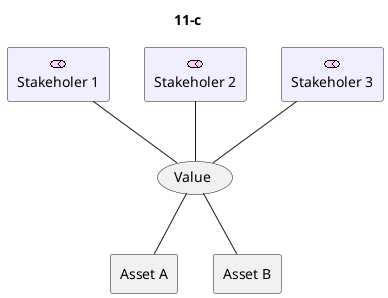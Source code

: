 @startuml
title 11-c
archimate #Motivation "Stakeholer 1" as st1 <<stakeholder-filled>>
archimate #Motivation "Stakeholer 2" as st2 <<stakeholder-filled>>
archimate #Motivation "Stakeholer 3" as st3 <<stakeholder-filled>>
(Value)
rectangle "Asset A" as AssetA
rectangle "Asset B" as AssetB
st1 -- Value
st2 -- Value
st3 -- Value
Value -- AssetA
Value -- AssetB
@enduml
